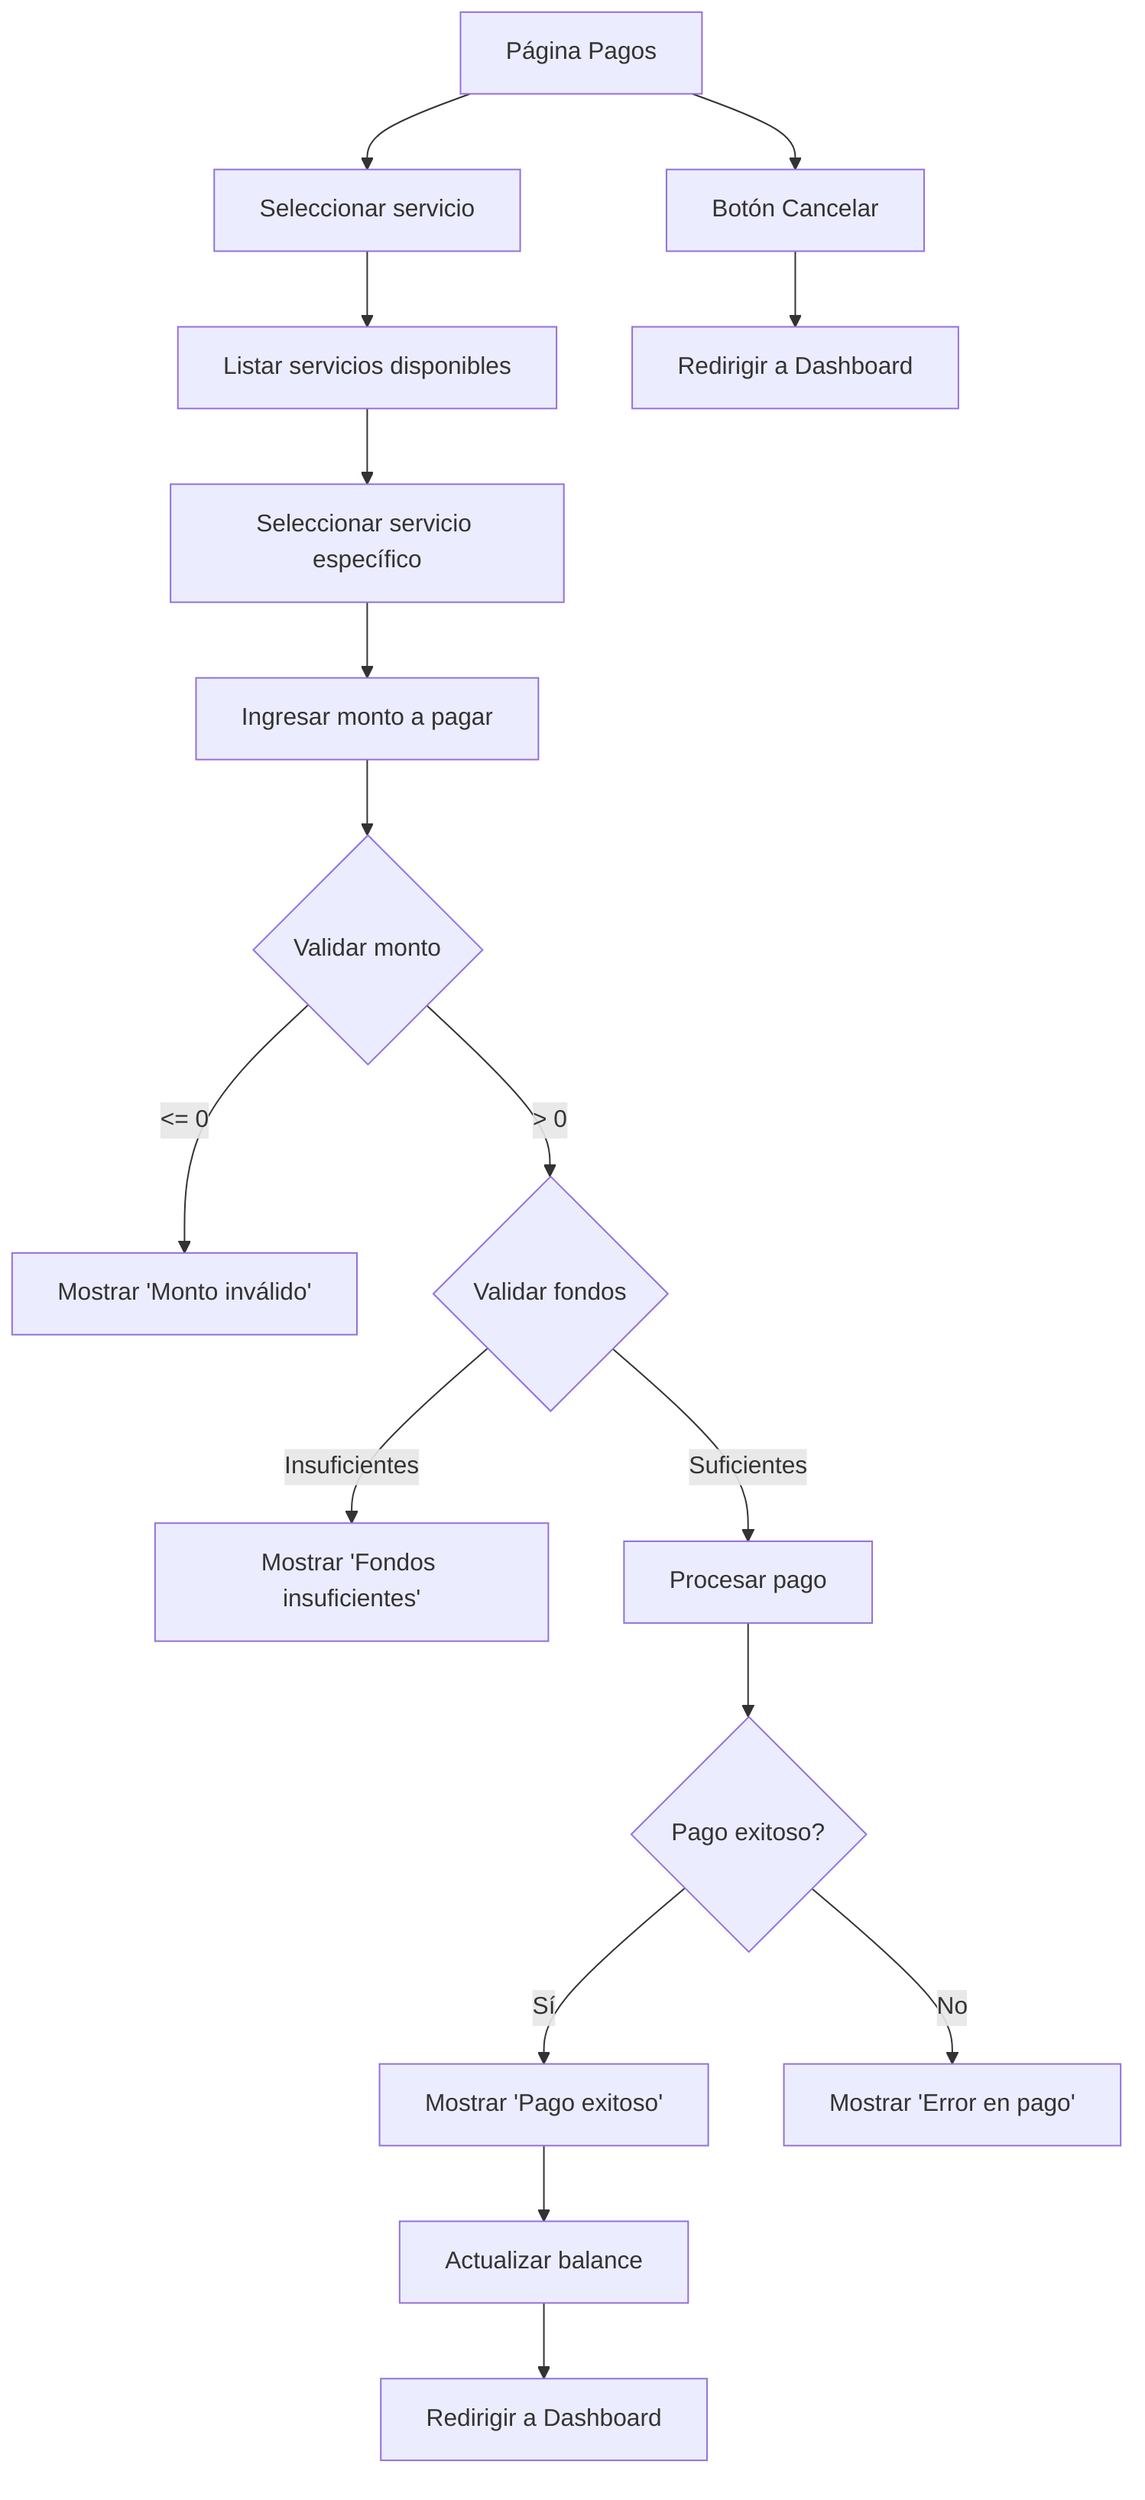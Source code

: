 flowchart TD
    A[Página Pagos] --> B[Seleccionar servicio]
    B --> C[Listar servicios disponibles]
    C --> D[Seleccionar servicio específico]
    D --> E[Ingresar monto a pagar]
    E --> F{Validar monto}
    F -->|<= 0| G[Mostrar 'Monto inválido']
    F -->|> 0| H{Validar fondos}
    H -->|Insuficientes| I[Mostrar 'Fondos insuficientes']
    H -->|Suficientes| J[Procesar pago]
    J --> K{Pago exitoso?}
    K -->|Sí| L[Mostrar 'Pago exitoso']
    K -->|No| M[Mostrar 'Error en pago']
    L --> N[Actualizar balance]
    N --> O[Redirigir a Dashboard]
    A --> P[Botón Cancelar]
    P --> Q[Redirigir a Dashboard]